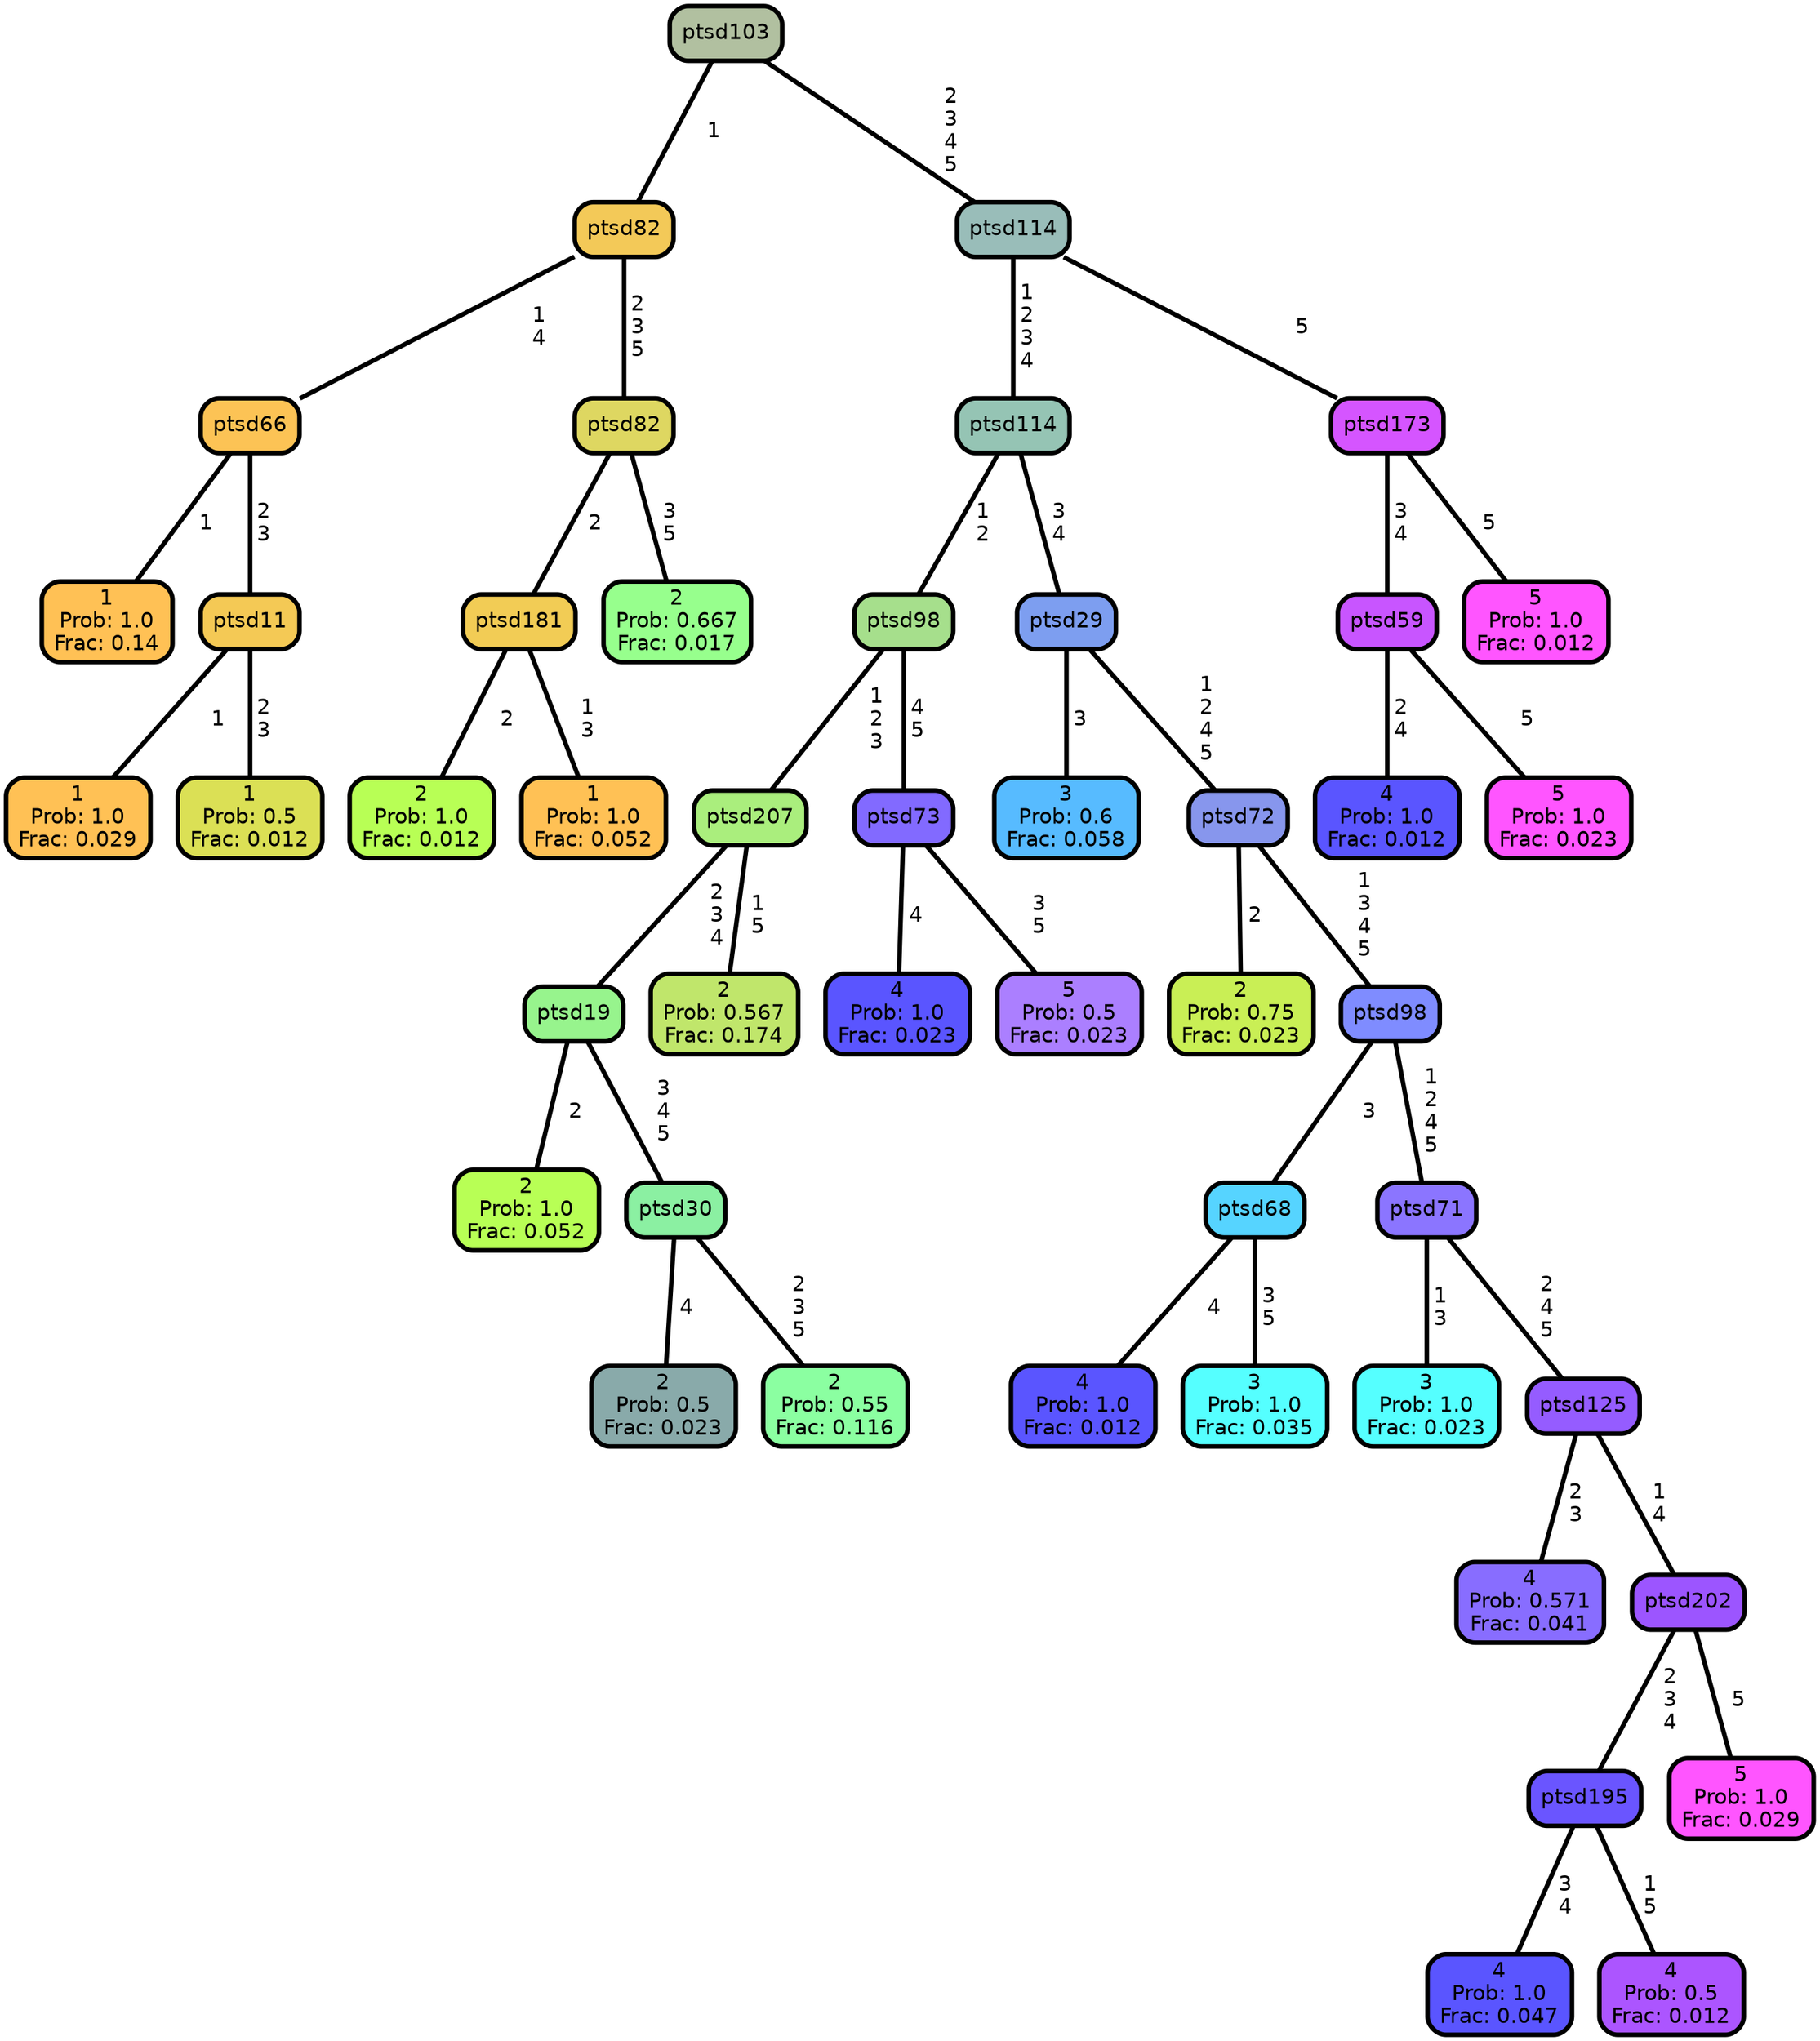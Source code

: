 graph Tree {
node [shape=box, style="filled, rounded",color="black",penwidth="3",fontcolor="black",                 fontname=helvetica] ;
graph [ranksep="0 equally", splines=straight,                 bgcolor=transparent, dpi=200] ;
edge [fontname=helvetica, color=black] ;
0 [label="1
Prob: 1.0
Frac: 0.14", fillcolor="#ffc155"] ;
1 [label="ptsd66", fillcolor="#fcc355"] ;
2 [label="1
Prob: 1.0
Frac: 0.029", fillcolor="#ffc155"] ;
3 [label="ptsd11", fillcolor="#f4c955"] ;
4 [label="1
Prob: 0.5
Frac: 0.012", fillcolor="#dbe055"] ;
5 [label="ptsd82", fillcolor="#f3c958"] ;
6 [label="2
Prob: 1.0
Frac: 0.012", fillcolor="#b8ff55"] ;
7 [label="ptsd181", fillcolor="#f2cc55"] ;
8 [label="1
Prob: 1.0
Frac: 0.052", fillcolor="#ffc155"] ;
9 [label="ptsd82", fillcolor="#ded761"] ;
10 [label="2
Prob: 0.667
Frac: 0.017", fillcolor="#97ff8d"] ;
11 [label="ptsd103", fillcolor="#b1c0a0"] ;
12 [label="2
Prob: 1.0
Frac: 0.052", fillcolor="#b8ff55"] ;
13 [label="ptsd19", fillcolor="#97f48d"] ;
14 [label="2
Prob: 0.5
Frac: 0.023", fillcolor="#89aaaa"] ;
15 [label="ptsd30", fillcolor="#8bf0a2"] ;
16 [label="2
Prob: 0.55
Frac: 0.116", fillcolor="#8bffa1"] ;
17 [label="ptsd207", fillcolor="#aaee7d"] ;
18 [label="2
Prob: 0.567
Frac: 0.174", fillcolor="#c0e66b"] ;
19 [label="ptsd98", fillcolor="#a6df8c"] ;
20 [label="4
Prob: 1.0
Frac: 0.023", fillcolor="#5a55ff"] ;
21 [label="ptsd73", fillcolor="#826aff"] ;
22 [label="5
Prob: 0.5
Frac: 0.023", fillcolor="#ab7fff"] ;
23 [label="ptsd114", fillcolor="#95c4b4"] ;
24 [label="3
Prob: 0.6
Frac: 0.058", fillcolor="#57bbff"] ;
25 [label="ptsd29", fillcolor="#7d9ef0"] ;
26 [label="2
Prob: 0.75
Frac: 0.023", fillcolor="#c9ef55"] ;
27 [label="ptsd72", fillcolor="#8796ed"] ;
28 [label="4
Prob: 1.0
Frac: 0.012", fillcolor="#5a55ff"] ;
29 [label="ptsd68", fillcolor="#56d4ff"] ;
30 [label="3
Prob: 1.0
Frac: 0.035", fillcolor="#55ffff"] ;
31 [label="ptsd98", fillcolor="#7f8cff"] ;
32 [label="3
Prob: 1.0
Frac: 0.023", fillcolor="#55ffff"] ;
33 [label="ptsd71", fillcolor="#8b75ff"] ;
34 [label="4
Prob: 0.571
Frac: 0.041", fillcolor="#886dff"] ;
35 [label="ptsd125", fillcolor="#955cff"] ;
36 [label="4
Prob: 1.0
Frac: 0.047", fillcolor="#5a55ff"] ;
37 [label="ptsd195", fillcolor="#6a55ff"] ;
38 [label="4
Prob: 0.5
Frac: 0.012", fillcolor="#ac55ff"] ;
39 [label="ptsd202", fillcolor="#9c55ff"] ;
40 [label="5
Prob: 1.0
Frac: 0.029", fillcolor="#ff55ff"] ;
41 [label="ptsd114", fillcolor="#99bdb9"] ;
42 [label="4
Prob: 1.0
Frac: 0.012", fillcolor="#5a55ff"] ;
43 [label="ptsd59", fillcolor="#c855ff"] ;
44 [label="5
Prob: 1.0
Frac: 0.023", fillcolor="#ff55ff"] ;
45 [label="ptsd173", fillcolor="#d555ff"] ;
46 [label="5
Prob: 1.0
Frac: 0.012", fillcolor="#ff55ff"] ;
1 -- 0 [label=" 1",penwidth=3] ;
1 -- 3 [label=" 2\n 3",penwidth=3] ;
3 -- 2 [label=" 1",penwidth=3] ;
3 -- 4 [label=" 2\n 3",penwidth=3] ;
5 -- 1 [label=" 1\n 4",penwidth=3] ;
5 -- 9 [label=" 2\n 3\n 5",penwidth=3] ;
7 -- 6 [label=" 2",penwidth=3] ;
7 -- 8 [label=" 1\n 3",penwidth=3] ;
9 -- 7 [label=" 2",penwidth=3] ;
9 -- 10 [label=" 3\n 5",penwidth=3] ;
11 -- 5 [label=" 1",penwidth=3] ;
11 -- 41 [label=" 2\n 3\n 4\n 5",penwidth=3] ;
13 -- 12 [label=" 2",penwidth=3] ;
13 -- 15 [label=" 3\n 4\n 5",penwidth=3] ;
15 -- 14 [label=" 4",penwidth=3] ;
15 -- 16 [label=" 2\n 3\n 5",penwidth=3] ;
17 -- 13 [label=" 2\n 3\n 4",penwidth=3] ;
17 -- 18 [label=" 1\n 5",penwidth=3] ;
19 -- 17 [label=" 1\n 2\n 3",penwidth=3] ;
19 -- 21 [label=" 4\n 5",penwidth=3] ;
21 -- 20 [label=" 4",penwidth=3] ;
21 -- 22 [label=" 3\n 5",penwidth=3] ;
23 -- 19 [label=" 1\n 2",penwidth=3] ;
23 -- 25 [label=" 3\n 4",penwidth=3] ;
25 -- 24 [label=" 3",penwidth=3] ;
25 -- 27 [label=" 1\n 2\n 4\n 5",penwidth=3] ;
27 -- 26 [label=" 2",penwidth=3] ;
27 -- 31 [label=" 1\n 3\n 4\n 5",penwidth=3] ;
29 -- 28 [label=" 4",penwidth=3] ;
29 -- 30 [label=" 3\n 5",penwidth=3] ;
31 -- 29 [label=" 3",penwidth=3] ;
31 -- 33 [label=" 1\n 2\n 4\n 5",penwidth=3] ;
33 -- 32 [label=" 1\n 3",penwidth=3] ;
33 -- 35 [label=" 2\n 4\n 5",penwidth=3] ;
35 -- 34 [label=" 2\n 3",penwidth=3] ;
35 -- 39 [label=" 1\n 4",penwidth=3] ;
37 -- 36 [label=" 3\n 4",penwidth=3] ;
37 -- 38 [label=" 1\n 5",penwidth=3] ;
39 -- 37 [label=" 2\n 3\n 4",penwidth=3] ;
39 -- 40 [label=" 5",penwidth=3] ;
41 -- 23 [label=" 1\n 2\n 3\n 4",penwidth=3] ;
41 -- 45 [label=" 5",penwidth=3] ;
43 -- 42 [label=" 2\n 4",penwidth=3] ;
43 -- 44 [label=" 5",penwidth=3] ;
45 -- 43 [label=" 3\n 4",penwidth=3] ;
45 -- 46 [label=" 5",penwidth=3] ;
{rank = same;}}